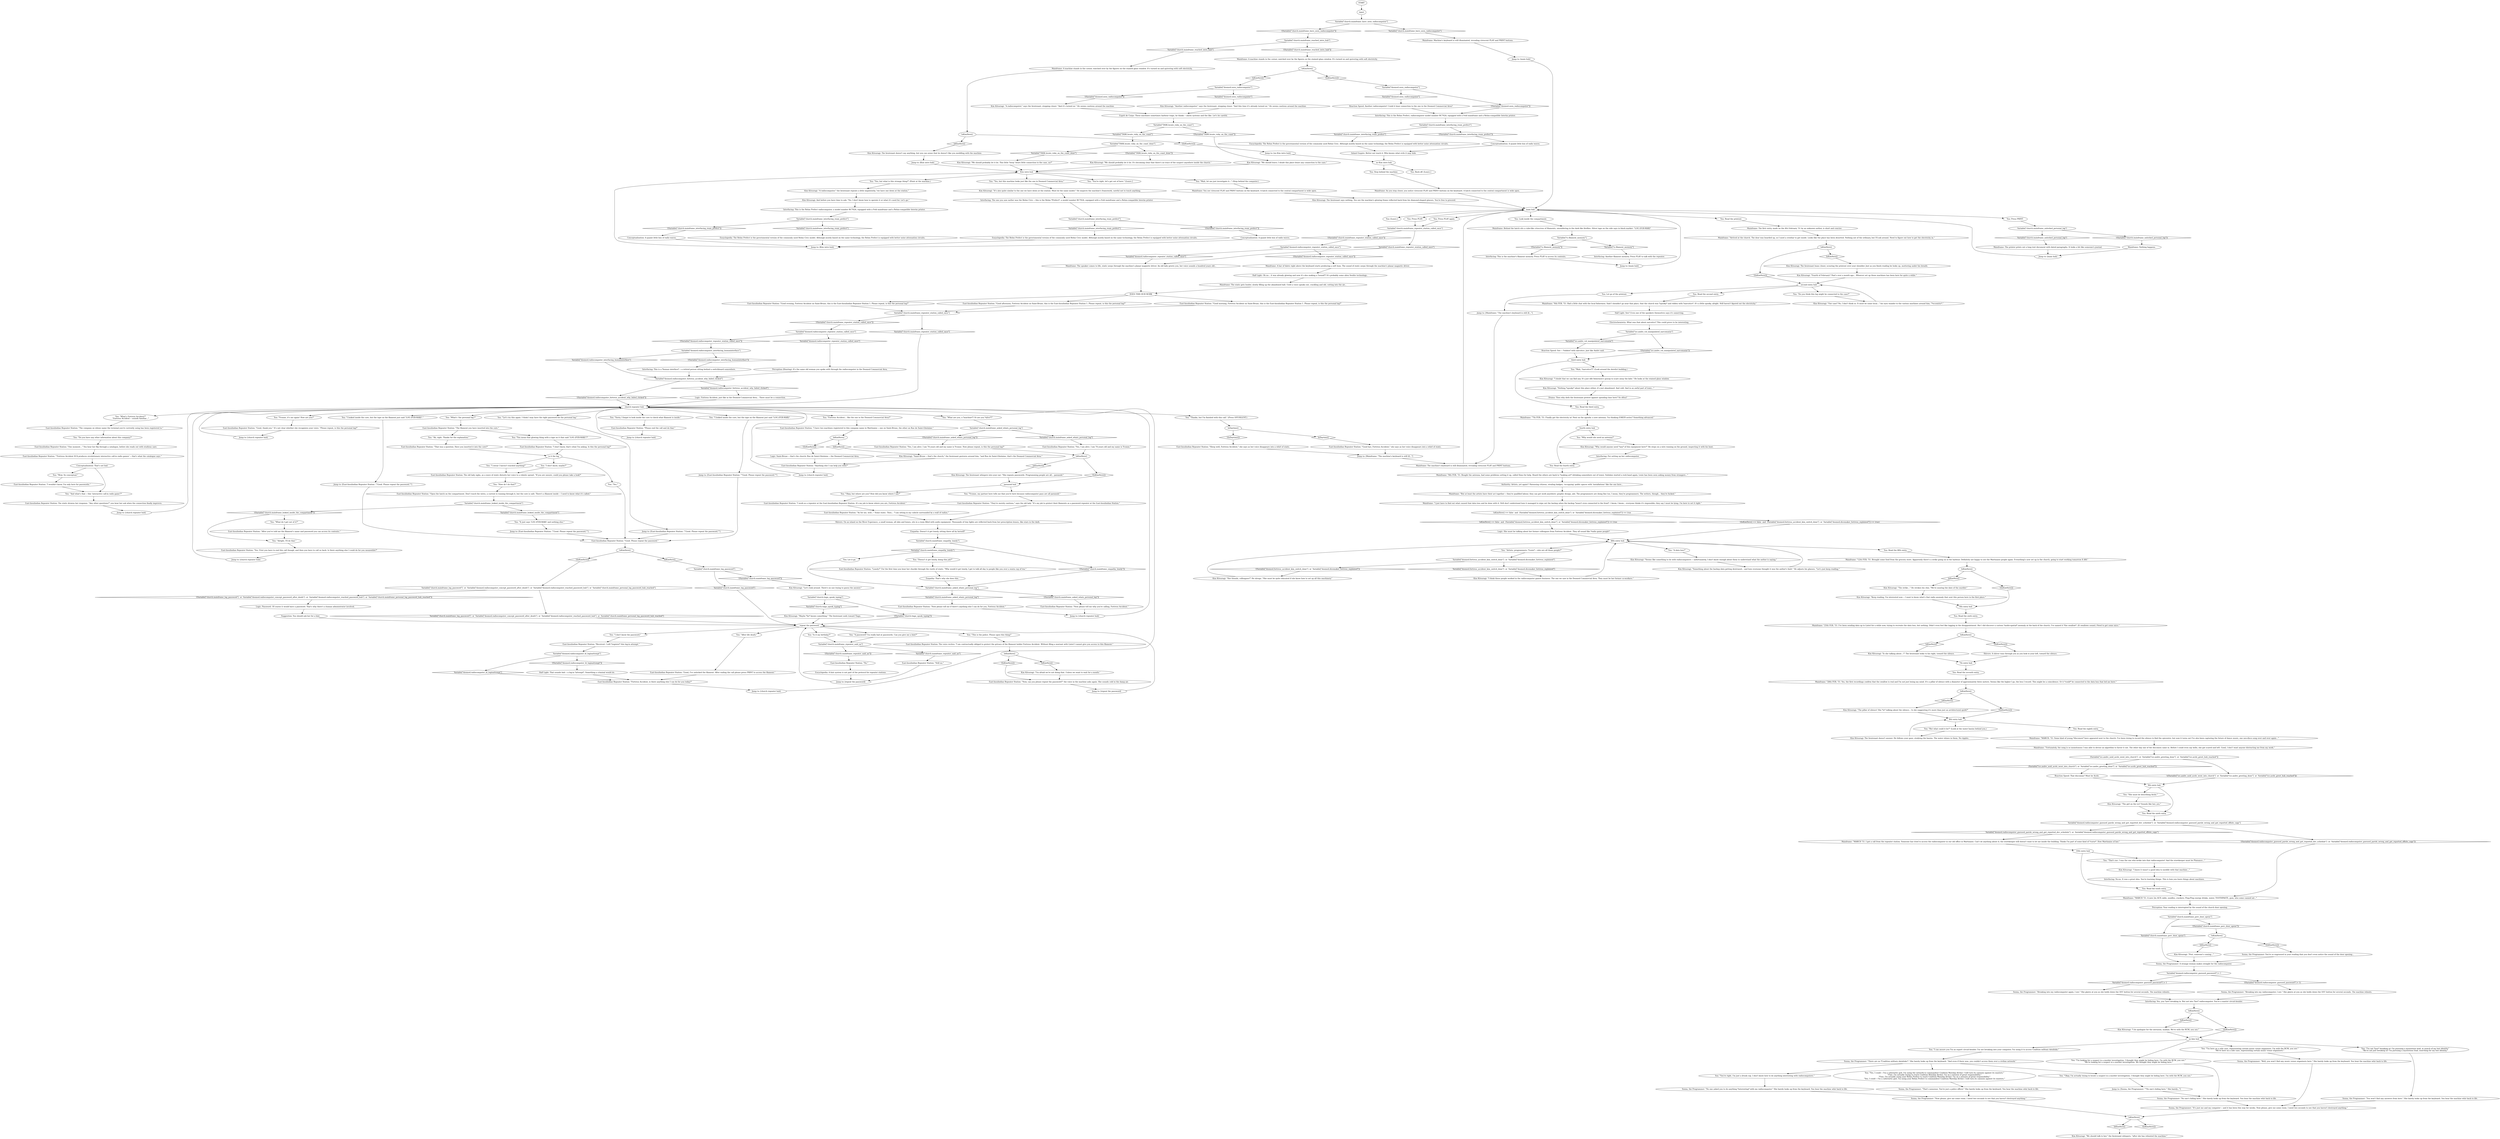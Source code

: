 # CHURCH / MAINFRAME
# Mainframe. Related to Doomed-Soona-questline related stuff.
# ==================================================
digraph G {
	  0 [label="START"];
	  1 [label="input"];
	  2 [label="Kim Kitsuragi: \"We should probably let it be. This little 'foray' bears little connection to the case, no?\""];
	  3 [label="Kim Kitsuragi: The lieutenant says nothing. You see the machine's glowing frame reflected back from his diamond-shaped glasses. You're free to proceed."];
	  4 [label="Shivers: On an island on the River Esperance, a small woman, all skin and bones, sits in a room filled with audio equipment. Thousands of tiny lights are reflected back from her prescription lenses, like stars in the dark."];
	  5 [label="You: \"I don't know the password.\""];
	  6 [label="You: \"What do I get out of it?\""];
	  7 [label="Jump to: [church repeater hub]"];
	  8 [label="You: Let go of the printout."];
	  9 [label="You: \"Do you think this log might be connected to the case?\""];
	  10 [label="Mainframe: \"6th FEB, '51: Had a little chat with the local fishermen. Said I shouldn't go near that place, that the church was *spooky* and ridden with *narcotics*. It's a little spooky, alright. Still haven't figured out the electricity.\""];
	  11 [label="Kim Kitsuragi: \"I doubt that we can find any. It's just idle fishermen's gossip to scare away the kids.\" He looks at the stained glass window."];
	  12 [label="You: Read the fifth entry."];
	  13 [label="You: \"She must be describing Acele.\""];
	  14 [label="You: Read the tenth entry."];
	  15 [label="Kim Kitsuragi: The lieutenant doesn't answer. He follows your gaze, studying the basins. The water shines in them. No ripples."];
	  16 [label="Variable[\"doomed.fortress_accident_kim_switch_done\"]  or  Variable[\"doomed.dicemaker_fortress_explained\"]"];
	  17 [label="Variable[\"doomed.fortress_accident_kim_switch_done\"]  or  Variable[\"doomed.dicemaker_fortress_explained\"]", shape=diamond];
	  18 [label="!(Variable[\"doomed.fortress_accident_kim_switch_done\"]  or  Variable[\"doomed.dicemaker_fortress_explained\"])", shape=diamond];
	  19 [label="East-Insulindian Repeater Station: \"Anything else I can help you with?\""];
	  20 [label="Jump to: [main hub]"];
	  21 [label="You: \"I can assure you I'm an expert circuit-bender. I'm not breaking into your computer, I'm using it to access Coalition military datalinks.\""];
	  22 [label="Kim intro hub"];
	  23 [label="You: \"You're right, let's get out of here.\" [Leave.]"];
	  24 [label="Jump to: [Kim intro hub]"];
	  25 [label="Encyclopedia: The Rehm Prefect is the governmental version of the commonly used Rehm Civic. Although mostly based on the same technology, the Rehm Prefect is equipped with better noise attenuation circuits."];
	  26 [label="East-Insulindian Repeater Station: \"Now please tell me why you're calling, Fortress Accident.\""];
	  27 [label="Jump to: [church repeater hub]"];
	  28 [label="East-Insulindian Repeater Station: \"After you've told me the filament's name and password you can access its contents.\""];
	  29 [label="Jump to: [repeat the password]"];
	  30 [label="Jump to: [church repeater hub]"];
	  31 [label="Jump to: [church repeater hub]"];
	  32 [label="Jump to: [East-Insulindian Repeater Station: \"\"Good. Please repeat the password.\"\"]"];
	  33 [label="You: \"Sorry, I forgot to look inside the core to check what filament is inside.\""];
	  34 [label="9th entry hub"];
	  35 [label="IsKimHere()"];
	  36 [label="IsKimHere()", shape=diamond];
	  37 [label="!(IsKimHere())", shape=diamond];
	  38 [label="Interfacing: Another filament memory. Press PLAY to talk with the repeater."];
	  39 [label="Mainframe: The machine's keyboard is still illuminated, revealing virescent PLAY and PRINT buttons."];
	  40 [label="Soona, the Programmer: \"You won't find any answers from here.\" She barely looks up from the keyboard. You hear the machine whir back to life."];
	  41 [label="Variable[\"TASK.locate_ruby_on_the_coast_done\"]"];
	  42 [label="Variable[\"TASK.locate_ruby_on_the_coast_done\"]", shape=diamond];
	  43 [label="!(Variable[\"TASK.locate_ruby_on_the_coast_done\"])", shape=diamond];
	  44 [label="Mainframe: You see virescent PLAY and PRINT buttons on the keyboard. A hatch connected to the central compartment is wide open."];
	  45 [label="Inland Empire: Better not touch it. Who knows what evils it may hide."];
	  46 [label="You: Step behind the machine."];
	  47 [label="Mainframe: A bar of fabric right above the keyboard starts producing a soft hum. The sound of static seeps through the machine's planar magnetic driver."];
	  48 [label="You: \"Yes.\""];
	  49 [label="East-Insulindian Repeater Station: The old lady sighs, as a wave of static distorts her voice to a robotic sprawl. \"If you are unsure, could you please take a look?\""];
	  50 [label="Variable[\"church.mainframe_repeater_said_no\"]"];
	  51 [label="Variable[\"church.mainframe_repeater_said_no\"]", shape=diamond];
	  52 [label="!(Variable[\"church.mainframe_repeater_said_no\"])", shape=diamond];
	  53 [label="East-Insulindian Repeater Station: \"Now please tell me if there's anything else I can do for you, Fortress Accident.\""];
	  54 [label="Jump to: [East-Insulindian Repeater Station: \"\"Good. Please repeat the password.\"\"]"];
	  55 [label="Kim Kitsuragi: The lieutenant leans closer, scouring the printout over your shoulder. Just as you finish reading he looks up, muttering under his breath:"];
	  56 [label="You: Read the sixth entry."];
	  57 [label="8th entry hub"];
	  58 [label="You: Read the ninth entry."];
	  59 [label="Interfacing: For setting up her radiocomputer."];
	  60 [label="You: Read the printout."];
	  61 [label="Conceptualization: That's not bad."];
	  62 [label="Jump to: [main hub]"];
	  63 [label="You: \"I'm here on a side case, representing certain music venue organisers. I'm with the RCM, you see.\"\n\"We're here on a side case, representing certain music venue organisers.\" "];
	  64 [label="Kim Kitsuragi: And before you have time to ask: \"No, I don't know how to operate it or what it's used for. Let's go.\""];
	  65 [label="Encyclopedia: The Rehm Prefect is the governmental version of the commonly used Rehm Civic model. Although mostly based on the same technology, the Rehm Prefect is equipped with better noise attenuation circuits."];
	  66 [label="East-Insulindian Repeater Station: \"They're merely cautious,\" says the old lady. \"It's my job to protect their filaments as a password repeater at the East-Insulindian Station.\""];
	  67 [label="You: Read the third entry."];
	  68 [label="You: Read the fourth entry."];
	  69 [label="You: Read the seventh entry."];
	  70 [label="Variable[\"church.mainframe_log_password\"]  or  Variable[\"doomed.radiocomputer_concept_password_after_death\"]  or  Variable[\"doomed.radiocomputer_reached_password_hub\"]  or  Variable[\"church.mainframe_personal_log_password_hub_reached\"]"];
	  71 [label="Variable[\"church.mainframe_log_password\"]  or  Variable[\"doomed.radiocomputer_concept_password_after_death\"]  or  Variable[\"doomed.radiocomputer_reached_password_hub\"]  or  Variable[\"church.mainframe_personal_log_password_hub_reached\"]", shape=diamond];
	  72 [label="!(Variable[\"church.mainframe_log_password\"]  or  Variable[\"doomed.radiocomputer_concept_password_after_death\"]  or  Variable[\"doomed.radiocomputer_reached_password_hub\"]  or  Variable[\"church.mainframe_personal_log_password_hub_reached\"])", shape=diamond];
	  73 [label="You: \"Yes, but this machine looks just like the one in Doomed Commercial Area.\""];
	  74 [label="Kim Kitsuragi: \"It's also quite similar to the one we have down at the station. Must be the same model.\" He inspects the machine's framework, careful not to touch anything."];
	  75 [label="Logic: Saint-Brune -- that's the church; Rue de Saint-Ghislaine -- the Doomed Commercial Area."];
	  76 [label="You: Press PRINT."];
	  77 [label="Variable[\"doomed.radiocomputer_guessed_password\"] > 1"];
	  78 [label="Variable[\"doomed.radiocomputer_guessed_password\"] > 1", shape=diamond];
	  79 [label="!(Variable[\"doomed.radiocomputer_guessed_password\"] > 1)", shape=diamond];
	  80 [label="IsKimHere()"];
	  81 [label="IsKimHere()", shape=diamond];
	  82 [label="!(IsKimHere())", shape=diamond];
	  83 [label="You: \"Yes, I could -- I'm a cybernetic god. I'm using the network to commandeer Coalition Warship Archer. I will turn its cannons against its masters.\"\n\"Fine, I'm actually trying to reach Coalition Warship Archer. I'm on a mission of great responsibility.\"\n\"Fine, I'm actually using your Rehm Prefect to reach Coalition Warship Archer. I'm on a mission of great responsibility.\"\n\"Yes, I could -- I'm a cybernetic god. I'm using your Rehm Prefect to commandeer Coalition Warship Archer. I will turn its cannons against its masters.\""];
	  84 [label="is it the log"];
	  85 [label="East-Insulindian Repeater Station: \"Yes, I am alive. I am 74 years old and my name is Yvonne.\""];
	  86 [label="East-Insulindian Repeater Station: \"One moment...\" You hear her flip through a catalogue, before she reads out with studious care:"];
	  87 [label="Mainframe: \"MARCH, '51: Some kind of young *discomen* have appeared next to the church. I've been trying to record the silence to find the epicentre, but now it turns out I've also been capturing the future of dance music, one neo-disco song over and over again...\""];
	  88 [label="You: Read the eighth entry."];
	  89 [label="Variable[\"doomed.radiocomputer_guessed_parole_wrong_and_got_reported_dev_schedule\"]  or  Variable[\"doomed.radiocomputer_guessed_parole_wrong_and_got_reported_offsite_copy\"]"];
	  90 [label="Variable[\"doomed.radiocomputer_guessed_parole_wrong_and_got_reported_dev_schedule\"]  or  Variable[\"doomed.radiocomputer_guessed_parole_wrong_and_got_reported_offsite_copy\"]", shape=diamond];
	  91 [label="!(Variable[\"doomed.radiocomputer_guessed_parole_wrong_and_got_reported_dev_schedule\"]  or  Variable[\"doomed.radiocomputer_guessed_parole_wrong_and_got_reported_offsite_copy\"])", shape=diamond];
	  92 [label="Reaction Speed: See -- *ridden* with narcotics. Just like Andre said."];
	  93 [label="Half Light: That sounds bad -- a log-in *attempt*. Something a criminal would do."];
	  94 [label="main hub"];
	  95 [label="Half Light: Oh no... it was already glowing and now it's also making a *sound*? It's probably some alien Seolite technology..."];
	  96 [label="no kim hub"];
	  97 [label="Variable[\"doomed.radiocomputer_fortress_accident_why_failed_clicked\"]"];
	  98 [label="Variable[\"doomed.radiocomputer_fortress_accident_why_failed_clicked\"]", shape=diamond];
	  99 [label="!(Variable[\"doomed.radiocomputer_fortress_accident_why_failed_clicked\"])", shape=diamond];
	  100 [label="Soona, the Programmer: \"Now please, give me some room. I need two seconds to see that you haven't destroyed anything.\""];
	  101 [label="Kim Kitsuragi: \"Another radiocomputer,\" says the lieutenant, stepping closer. \"And this time it's already turned on.\" He seems cautious around the machine."];
	  102 [label="East-Insulindian Repeater Station: \"As for me, well...\" Some static. Then... \"I am sitting in my cubicle surrounded by a wall of radios.\""];
	  103 [label="You: \"Yvonne, my partner here tells me that you're here because radiocomputer guys are all paranoid.\""];
	  104 [label="You: \"Is it my birthday?\""];
	  105 [label="East-Insulindian Repeater Station: \"Still no.\""];
	  106 [label="Jump to: [church repeater hub]"];
	  107 [label="second entry hub"];
	  108 [label="You: Read the second entry."];
	  109 [label="Kim Kitsuragi: \"Fourth of February? That's over a month ago... Whoever set up those machines has been here for quite a while.\""];
	  110 [label="fourth entry hub"];
	  111 [label="7th entry hub"];
	  112 [label="Jump to: [Mainframe: \"The machine's keyboard is still ill...\"]"];
	  113 [label="Kim Kitsuragi: \"Saint-Brune -- that's the church,\" the lieutenant gestures around him, \"and Rue de Saint-Ghislaine, that's the Doomed Commercial Area.\""];
	  114 [label="Mainframe: The printer prints out a long text document with dated paragraphs. It looks a bit like someone's journal."];
	  115 [label="Logic: Fortress Accident, just like in the Doomed Commercial Area... There must be a connection."];
	  116 [label="Soona, the Programmer: \"Breaking into my radiocomputer, I see.\" She glares at you as she holds down the OFF button for several seconds. The machine reboots."];
	  117 [label="Variable[\"doomed.seen_radiocomputer\"]"];
	  118 [label="Variable[\"doomed.seen_radiocomputer\"]", shape=diamond];
	  119 [label="!(Variable[\"doomed.seen_radiocomputer\"])", shape=diamond];
	  120 [label="East-Insulindian Repeater Station: \"The filament you have inserted into the core.\""];
	  121 [label="You: \"You mean that glowing thing with a tape on it that said \"LOG (FEB-MAR)\"?\""];
	  122 [label="East-Insulindian Repeater Station: \"Good. Please repeat the password.\""];
	  123 [label="You: \"A password? I'm really bad at passwords. Can you give me a hint?\""];
	  124 [label="East-Insulindian Repeater Station: \"No.\""];
	  125 [label="East-Insulindian Repeater Station: \"Fortress Accident, is there anything else I can do for you today?\""];
	  126 [label="You: \"Yvonne, it's me again! How are you?\""];
	  127 [label="You: \"I looked inside the core, but the tape on the filament just said \"LOG (FEB-MAR)\".\""];
	  128 [label="East-Insulindian Repeater Station: \"The company on whose name the terminal you're currently using has been registered to.\""];
	  129 [label="You: Let it go."];
	  130 [label="Kim Kitsuragi: \"The pillar of silence! She *is* talking about the silence... Is she suggesting it's more than just an architectural quirk?\""];
	  131 [label="Mainframe: \"MARCH '51: I got a call from the repeater station. Someone has tried to access the radiocomputer in our old office in Martinaise. Can't do anything about it; the storekeeper still doesn't want to let me inside the building. Thinks I'm part of some kind of *curse*. How Martinaise of her.\""];
	  132 [label="Kim Kitsuragi: \"Is she talking about...?\" The lieutenant looks to his right, toward the silence."];
	  133 [label="Variable[\"ice.andre_vol_manipulated_narcomania\"]"];
	  134 [label="Variable[\"ice.andre_vol_manipulated_narcomania\"]", shape=diamond];
	  135 [label="!(Variable[\"ice.andre_vol_manipulated_narcomania\"])", shape=diamond];
	  136 [label="Kim Kitsuragi: \"Something about the backup data getting destroyed... and how everyone thought it was the author's fault.\" He adjusts his glasses. \"Let's just keep reading.\""];
	  137 [label="IsKimHere()"];
	  138 [label="IsKimHere()", shape=diamond];
	  139 [label="!(IsKimHere())", shape=diamond];
	  140 [label="Reaction Speed: That discoman? Must be Acele."];
	  141 [label="Kim Kitsuragi: \"Psst, someone's coming...\""];
	  142 [label="East-Insulindian Repeater Station: \"Good morning, Fortress Accident on Saint-Brune, this is the East-Insulindian Repeater Station 1. Please repeat, is this the personal log?\""];
	  143 [label="You: \"Okay, I'm actually trying to locate a suspect in a murder investigation. I thought they might be hiding here. I'm with the RCM, you see.\""];
	  144 [label="Esprit de Corps: These machines sometimes harbour traps, he thinks -- alarm systems and the like. Let's be careful."];
	  145 [label="You: \"Wait, let me just investigate it...\" (Step behind the computer.)"];
	  146 [label="no Kim intro hub"];
	  147 [label="You: \"Okay, but where are you? How did you know where I am?\""];
	  148 [label="You: \"It just says 'LOG (FEB-MAR)' and nothing else.\""];
	  149 [label="Jump to: [no Kim intro hub]"];
	  150 [label="Empathy: Doesn't it get lonely, sitting there all by herself?"];
	  151 [label="Electrochemistry: What was that about narcotics? This could prove to be interesting."];
	  152 [label="Mainframe: \"28th FEB, '51: Yes, the first recordings confirm that the swallow is real and I'm not just losing my mind. It's a pillar of silence with a diameter of approximately three meters. Seems like the higher I go, the less I record. This might be a coincidence. Or it *could* be connected to the data loss that led me here.\""];
	  153 [label="Kim Kitsuragi: \"Why would anyone need *any* of this equipment here?\" He steps on a wire running on the ground, inspecting it with his boot."];
	  154 [label="You: Press PLAY again."];
	  155 [label="Jump to: [East-Insulindian Repeater Station: \"\"Good. Please repeat the password.\"\"]"];
	  156 [label="You: \"Fortress Accident... like the one in the Doomed Commercial Area?\""];
	  157 [label="East-Insulindian Repeater Station: \"I have two machines registered to this company name in Martinaise -- one on Saint-Brune, the other on Rue de Saint-Ghislaine.\""];
	  158 [label="Soona, the Programmer: \"No one asked you to do anything *interesting* with my radiocomputer.\" She barely looks up from the keyboard. You hear the machine whir back to life."];
	  159 [label="Jump to: [Soona, the Programmer: \"\"No one's hiding here.\" She barely...\"]"];
	  160 [label="Interfacing: This is the Rehm Prefect, radiocomputer model number RC7024, equipped with a Feld mainframe and a Rehm-compatible Interim printer."];
	  161 [label="Jump to: [church repeater hub]"];
	  162 [label="repeat the password"];
	  163 [label="You: \"How do I do that?\""];
	  164 [label="Variable[\"church.mainframe_looked_inside_the_compartment\"]"];
	  165 [label="Variable[\"church.mainframe_looked_inside_the_compartment\"]", shape=diamond];
	  166 [label="!(Variable[\"church.mainframe_looked_inside_the_compartment\"])", shape=diamond];
	  167 [label="East-Insulindian Repeater Station: \"Good, I've unlocked the filament. After ending the call please press PRINT to access the filament.\""];
	  168 [label="Variable[\"church.mainframe_log_password\"]"];
	  169 [label="Variable[\"church.mainframe_log_password\"]", shape=diamond];
	  170 [label="!(Variable[\"church.mainframe_log_password\"])", shape=diamond];
	  171 [label="You: \"Doesn't it get lonely, doing this job?\""];
	  172 [label="fifth entry hub"];
	  173 [label="Kim Kitsuragi: \"Her friends, colleagues?\" He shrugs. \"She must be quite educated if she knew how to set up all this machinery.\""];
	  174 [label="Conceptualization: A quaint little box of radio waves."];
	  175 [label="IsKimHere() == false  and  (Variable[\"doomed.fortress_accident_kim_switch_done\"]  or  Variable[\"doomed.dicemaker_fortress_explained\"]) == true"];
	  176 [label="IsKimHere() == false  and  (Variable[\"doomed.fortress_accident_kim_switch_done\"]  or  Variable[\"doomed.dicemaker_fortress_explained\"]) == true", shape=diamond];
	  177 [label="!(IsKimHere() == false  and  (Variable[\"doomed.fortress_accident_kim_switch_done\"]  or  Variable[\"doomed.dicemaker_fortress_explained\"]) == true)", shape=diamond];
	  178 [label="You: [Leave.]"];
	  179 [label="church repeater hub"];
	  180 [label="Interfacing: This is the machine's filament memory. Press PLAY to access its contents."];
	  181 [label="You: \"I'm not *just* breaking in! I'm pursuing a mysterious lead, in search of my lost identity.\"\n\"We're not just breaking in! I'm pursuing a mysterious lead, searching for my lost identity.\""];
	  182 [label="Mainframe: A machine stands in the corner, watched over by the figures on the stained glass window. It's turned on and quivering with soft electricity."];
	  183 [label="Kim Kitsuragi: The lieutenant whispers into your ear: \"She repeats passwords. Programming people are all... paranoid.\""];
	  184 [label="Jump to: [repeat the password]"];
	  185 [label="Jump to: [Mainframe: \"The machine's keyboard is still ill...\"]"];
	  186 [label="You: \"And what's that -- this 'interactive call-in radio game'?\""];
	  187 [label="Variable[\"church.mainframe_reached_intro_hub\"]"];
	  188 [label="Variable[\"church.mainframe_reached_intro_hub\"]", shape=diamond];
	  189 [label="!(Variable[\"church.mainframe_reached_intro_hub\"])", shape=diamond];
	  190 [label="Variable[\"church.mainframe_have_seen_radiocomputer\"]"];
	  191 [label="Variable[\"church.mainframe_have_seen_radiocomputer\"]", shape=diamond];
	  192 [label="!(Variable[\"church.mainframe_have_seen_radiocomputer\"])", shape=diamond];
	  193 [label="Mainframe: \"12th FEB, '51: Brought some food from the grocery store. Apparently there's a strike going on in the harbour. Definitely not happy to see the Martinaise people again. Everything's now set up in the church, going to start working tomorrow 8 AM.\""];
	  194 [label="IsKimHere()"];
	  195 [label="IsKimHere()", shape=diamond];
	  196 [label="!(IsKimHere())", shape=diamond];
	  197 [label="IsKimHere()"];
	  198 [label="IsKimHere()", shape=diamond];
	  199 [label="!(IsKimHere())", shape=diamond];
	  200 [label="Mainframe: The speaker comes to life, static seeps through the machine's planar magnetic driver. An old lady greets you, her voice sounds a hundred years old..."];
	  201 [label="Variable[\"church.mainframe_unlocked_personal_log\"]"];
	  202 [label="Variable[\"church.mainframe_unlocked_personal_log\"]", shape=diamond];
	  203 [label="!(Variable[\"church.mainframe_unlocked_personal_log\"])", shape=diamond];
	  204 [label="Kim Kitsuragi: \"I do apologize for the intrusion, madam. We're with the RCM, you see.\""];
	  205 [label="Kim Kitsuragi: \"We should probably let it be. It's becoming clear that there's no trace of the suspect anywhere inside the church.\""];
	  206 [label="Variable[\"TASK.locate_ruby_on_the_coast\"]"];
	  207 [label="Variable[\"TASK.locate_ruby_on_the_coast\"]", shape=diamond];
	  208 [label="!(Variable[\"TASK.locate_ruby_on_the_coast\"])", shape=diamond];
	  209 [label="Interfacing: This is the Rehm Prefect radiocomputer, a model number RC7024, equipped with a Feld mainframe and a Rehm-compatible Interim printer."];
	  210 [label="You: \"I don't know, maybe?\""];
	  211 [label="East-Insulindian Repeater Station: \"Now, can you please repeat the password?\" the voice in the machine asks again. She sounds cold in the damp air."];
	  212 [label="Variable[\"church.mainframe_asked_whats_personal_log\"]"];
	  213 [label="Variable[\"church.mainframe_asked_whats_personal_log\"]", shape=diamond];
	  214 [label="!(Variable[\"church.mainframe_asked_whats_personal_log\"])", shape=diamond];
	  215 [label="Mainframe: Machine's keyboard is still illuminated, revealing virescent PLAY and PRINT buttons."];
	  216 [label="You: \"That's me. I was the one who broke into that radiocomputer! And the storekeeper must be Plaisance...\""];
	  217 [label="Mainframe: \"Arrived at the church. The door was boarded up, so I used a crowbar to get inside. Looks like the place has been deserted. Nothing out of the ordinary, but I'll ask around. Need to figure out how to get the electricity in.\""];
	  218 [label="East-Insulindian Repeater Station: \"I wouldn't know, I'm only here for passwords.\""];
	  219 [label="You: Press PLAY."];
	  220 [label="Soona, the Programmer: A strange woman makes straight for the radiocomputer."];
	  221 [label="Perception: Your reading is interrupted by the sound of the church door opening."];
	  222 [label="You: \"I'm looking for a suspect in a murder investigation. I thought they might be hiding here. I'm with the RCM, you see.\"\n\"We're looking for a suspect in a murder investigation. We thought they might be hiding here.\""];
	  223 [label="Soona, the Programmer: \"Well, you won't find any music venue organisers here.\" She barely looks up from the keyboard. You hear the machine whir back to life."];
	  224 [label="Interfacing: Yes, you *are* breaking in. But not into *her* radiocomputer. You're a master circuit-bender."];
	  225 [label="Soona, the Programmer: \"There are no *Coalition military datalinks*.\" She barely looks up from the keyboard. \"And even if there was, you couldn't access them over a civilian network.\""];
	  226 [label="You: \"You're right, I'm just a drunk cop. I don't know how to do anything interesting with radiocomputers.\""];
	  227 [label="Soona, the Programmer: \"That's nonsense. You're just a police officer.\" She barely looks up from the keyboard. You hear the machine whir back to life."];
	  228 [label="Conceptualization: A quaint little box of radio waves."];
	  229 [label="You: \"Ah, right. Thanks for the explanation.\""];
	  230 [label="East-Insulindian Repeater Station: The static drowns her response. \"Any other questions?\" you hear her ask when the connection finally improves."];
	  231 [label="Jump to: [main hub]"];
	  232 [label="Kim Kitsuragi: \"The girl on the ice? Sounds like her, yes.\""];
	  233 [label="Interfacing: No-no. It was a great idea. You're learning things. This is how you learn things about machines."];
	  234 [label="Interfacing: This is a *human interface* -- a retired person sitting behind a switchboard somewhere."];
	  235 [label="Empathy: That's why she does this."];
	  236 [label="Soona, the Programmer: You're so engrossed in your reading that you don't even notice the sound of the door opening..."];
	  237 [label="Variable[\"church.mainframe_interfacing_ream_prefect\"]"];
	  238 [label="Variable[\"church.mainframe_interfacing_ream_prefect\"]", shape=diamond];
	  239 [label="!(Variable[\"church.mainframe_interfacing_ream_prefect\"])", shape=diamond];
	  240 [label="IsDaytime()"];
	  241 [label="IsDaytime()", shape=diamond];
	  242 [label="!(IsDaytime())", shape=diamond];
	  243 [label="You: \"This is the police. Please open this thing!\""];
	  244 [label="East-Insulindian Repeater Station: The voice recites: \"I am contractually obliged to protect the privacy of the filament holder Fortress Accident. Without filing a warrant with Lintel I cannot give you access to this filament.\""];
	  245 [label="Kim Kitsuragi: \"Let's look around. There's no use trying to guess the answer.\""];
	  246 [label="Authority: Artists, yet again!! Harassing citizens, stealing badges, 'occupying' public spaces with 'installations' like the one here..."];
	  247 [label="Kim Kitsuragi: \"The strike...\" He strokes his chin. \"We're nearing the date of the murder.\""];
	  248 [label="You: \"Why would she need an antenna?\""];
	  249 [label="Kim Kitsuragi: \"Keep reading, I'm interested now -- I want to know what's that radio anomaly that sent this person here in the first place.\""];
	  250 [label="Encyclopedia: A hint system is not part of the protocol for repeater stations."];
	  251 [label="Variable[\"doomed.radiocomputer_repeater_station_called_once\"]"];
	  252 [label="Variable[\"doomed.radiocomputer_repeater_station_called_once\"]", shape=diamond];
	  253 [label="!(Variable[\"doomed.radiocomputer_repeater_station_called_once\"])", shape=diamond];
	  254 [label="IsKimHere()"];
	  255 [label="IsKimHere()", shape=diamond];
	  256 [label="!(IsKimHere())", shape=diamond];
	  257 [label="East-Insulindian Repeater Station: \"Good evening, Fortress Accident on Saint-Brune, this is the East-Insulindian Repeater Station 1. Please repeat, is this the personal log?\""];
	  258 [label="DOES THIS HUB WORK"];
	  259 [label="Variable[\"doomed.radiocomputer_repeater_station_called_once\"]"];
	  260 [label="Variable[\"doomed.radiocomputer_repeater_station_called_once\"]", shape=diamond];
	  261 [label="!(Variable[\"doomed.radiocomputer_repeater_station_called_once\"])", shape=diamond];
	  262 [label="Variable[\"church.mainframe_interfacing_ream_prefect\"]"];
	  263 [label="Variable[\"church.mainframe_interfacing_ream_prefect\"]", shape=diamond];
	  264 [label="!(Variable[\"church.mainframe_interfacing_ream_prefect\"])", shape=diamond];
	  265 [label="You: \"I swear I haven't touched anything!\""];
	  266 [label="You: \"Alright, I'll do that.\""];
	  267 [label="East-Insulindian Repeater Station: \"Good bye, Fortress Accident,\" she says as her voice disappears into a whirl of static."];
	  268 [label="East-Insulindian Repeater Station: \"Good, thank you.\" It's not clear whether she recognizes your voice. \"Please repeat, is this the personal log?\""];
	  269 [label="Kim Kitsuragi: \"I'm afraid we're not doing that. Unless we want to wait for a month.\""];
	  270 [label="You: \"What's Fortress Accident?\"\n\"Fortress Accident -- sounds familiar...\""];
	  271 [label="Kim Kitsuragi: \"Maybe *he* knows something.\" The lieutenant nods toward Tiago."];
	  272 [label="Mainframe: A machine stands in the corner, watched over by the figures on the stained glass window. It's turned on and quivering with soft electricity."];
	  273 [label="Jump to: [Kim intro hub]"];
	  274 [label="Jump to: [East-Insulindian Repeater Station: \"\"Good. Please repeat the password.\"\"]"];
	  275 [label="Variable[\"church.mainframe_interfacing_ream_prefect\"]"];
	  276 [label="Variable[\"church.mainframe_interfacing_ream_prefect\"]", shape=diamond];
	  277 [label="!(Variable[\"church.mainframe_interfacing_ream_prefect\"])", shape=diamond];
	  278 [label="Perception (Hearing): It's the same old woman you spoke with through the radiocomputer in the Doomed Commercial Area."];
	  279 [label="Mainframe: The static gets louder, slowly filling up the abandoned hall. Until a voice speaks out, crackling and old, cutting into the air..."];
	  280 [label="Soona, the Programmer: \"It's just me and my computer -- and it has been this way for weeks. Now please, give me some room. I need two seconds to see that you haven't destroyed anything.\""];
	  281 [label="Kim Kitsuragi: \"A radiocomputer,\" says the lieutenant, stepping closer. \"And it's turned on.\" He seems cautious around the machine."];
	  282 [label="East-Insulindian Repeater Station: \"Open the hatch on the compartment. Don't touch the wires, a current is running through it, but the core is safe. There's a filament inside -- I need to know what it's called.\""];
	  283 [label="You: \"Wow. So conceptual.\""];
	  284 [label="Kim Kitsuragi: The lieutenant doesn't say anything, but you can sense that he doesn't like you meddling with the machine."];
	  285 [label="Variable[\"church.mainframe_empathy_lonely\"]"];
	  286 [label="Variable[\"church.mainframe_empathy_lonely\"]", shape=diamond];
	  287 [label="!(Variable[\"church.mainframe_empathy_lonely\"])", shape=diamond];
	  288 [label="You: \"Artists, programmers, *Lexie* -- who are all those people?\""];
	  289 [label="You: \"A data loss?\""];
	  290 [label="10th entry hub"];
	  291 [label="Variable[\"church.mainframe_repeater_station_called_once\"]"];
	  292 [label="Variable[\"church.mainframe_repeater_station_called_once\"]", shape=diamond];
	  293 [label="!(Variable[\"church.mainframe_repeater_station_called_once\"])", shape=diamond];
	  294 [label="Encyclopedia: The Rehm Prefect is the governmental version of the commonly used Rehm Civic model. Although mostly based on the same technology, the Rehm Prefect is equipped with better noise attenuation circuits."];
	  295 [label="Logic: She must be talking about her former colleagues from Fortress Accident. They all sound like *radio game people*."];
	  296 [label="Shivers: A shiver runs through you as you look to your left, toward the silence."];
	  297 [label="Variable[\"church.mainframe_perc_door_opens\"]"];
	  298 [label="Variable[\"church.mainframe_perc_door_opens\"]", shape=diamond];
	  299 [label="!(Variable[\"church.mainframe_perc_door_opens\"])", shape=diamond];
	  300 [label="East-Insulindian Repeater Station: \"Good afternoon, Fortress Accident on Saint-Brune, this is the East-Insulindian Repeater Station 1. Please repeat, is this the personal log?\""];
	  301 [label="Kim Kitsuragi: \"We should leave; I doubt this place bears any connection to the case.\""];
	  302 [label="Conceptualization: A quaint little box of radio waves."];
	  303 [label="East-Insulindian Repeater Station: \"Yes, I am alive. I am 74 years old and my name is Yvonne. Now please repeat, is this the personal log?\""];
	  304 [label="IsKimHere()"];
	  305 [label="IsKimHere()", shape=diamond];
	  306 [label="!(IsKimHere())", shape=diamond];
	  307 [label="paranoid hub"];
	  308 [label="East-Insulindian Repeater Station: \"Yes. First you have to end this call though, and then you have to call us back. Is there anything else I could do for you meanwhile?\""];
	  309 [label="You: \"Let's try this again. I think I may have the right password for the personal log.\""];
	  310 [label="Variable[\"church.tiago_spook_typing\"]"];
	  311 [label="Variable[\"church.tiago_spook_typing\"]", shape=diamond];
	  312 [label="!(Variable[\"church.tiago_spook_typing\"])", shape=diamond];
	  313 [label="East-Insulindian Repeater Station: \"Please end the call and do that.\""];
	  314 [label="Kim Kitsuragi: \"Seems like something to do with radiocomputers -- unfortunately, I don't know enough about them to understand what the author is saying.\""];
	  315 [label="Mainframe: \"25th FEB, '51: I've been sending data up to Lintel for a while now, trying to recreate the data loss, but nothing. Didn't even feel like logging in the disappointment. But I did discover a curious *audio-spatial* anomaly at the back of the church. I've named it *the swallow*. (It swallows sound.) Need to get some mics.\""];
	  316 [label="Kim Kitsuragi: \"I think these people worked in the radiocomputer games business. The one we saw in the Doomed Commercial Area. They must be her former co-workers.\""];
	  317 [label="You: Look inside the compartment."];
	  318 [label="Mainframe: Nothing happens."];
	  319 [label="IsKimHere()"];
	  320 [label="IsKimHere()", shape=diamond];
	  321 [label="!(IsKimHere())", shape=diamond];
	  322 [label="Variable[\"doomed.seen_radiocomputer\"]"];
	  323 [label="Variable[\"doomed.seen_radiocomputer\"]", shape=diamond];
	  324 [label="!(Variable[\"doomed.seen_radiocomputer\"])", shape=diamond];
	  325 [label="East-Insulindian Repeater Station: \"That was a question. Have you inserted it into the core?\""];
	  326 [label="East-Insulindian Repeater Station: \"Sleep well, Fortress Accident,\" she says as her voice disappears into a whirl of static."];
	  327 [label="You: \"I looked inside the core, but the tape on the filament just said \"LOG (FEB-MAR)\"."];
	  328 [label="Kim Kitsuragi: \"Our case? No, I don't think so. It must be some local...\" his eyes wander to the various machines around him, \"*eccentric*.\""];
	  329 [label="You: \"Wait, *narcotics*?\" (Look around the derelict building.)"];
	  330 [label="Mainframe: \"Fortunately, the song is so monotonous I was able to devise an algorithm to factor it out. The other day one of the discomen came in. Before I could even say hello, she got scared and left. Good, I don't want anyone distracting me from my work.\""];
	  331 [label="IsKimHere()"];
	  332 [label="IsKimHere()", shape=diamond];
	  333 [label="!(IsKimHere())", shape=diamond];
	  334 [label="You: \"But what could it be?\" (Look at the water basins behind you.)"];
	  335 [label="Kim Kitsuragi: \"I knew it wasn't a good idea to meddle with that machine...\""];
	  336 [label="Variable[\"doomed.radiocomputer_interfacing_humaninterface\"]"];
	  337 [label="Variable[\"doomed.radiocomputer_interfacing_humaninterface\"]", shape=diamond];
	  338 [label="!(Variable[\"doomed.radiocomputer_interfacing_humaninterface\"])", shape=diamond];
	  339 [label="You: \"Thanks, but I'm finished with this call.\" (Press OFF/SILENT.)"];
	  340 [label="Variable[\"tc.filament_memory\"]"];
	  341 [label="Variable[\"tc.filament_memory\"]", shape=diamond];
	  342 [label="!(Variable[\"tc.filament_memory\"])", shape=diamond];
	  343 [label="Soona, the Programmer: \"Breaking into my radiocomputer again, I see.\" She glares at you as she holds down the OFF button for several seconds. The machine reboots."];
	  344 [label="You: \"Yes, but what is this strange thing?\" (Point at the machine.)"];
	  345 [label="East-Insulindian Repeater Station: \"I don't know, that's what I'm asking. Is this the personal log?\""];
	  346 [label="You: \"Do you have any other information about this company?\""];
	  347 [label="East-Insulindian Repeater Station: \"'Fortress Accident SCA produces revolutionary interactive call-in radio games' -- that's what the catalogue says.\""];
	  348 [label="Variable[\"church.mainframe_asked_whats_personal_log\"]"];
	  349 [label="Variable[\"church.mainframe_asked_whats_personal_log\"]", shape=diamond];
	  350 [label="!(Variable[\"church.mainframe_asked_whats_personal_log\"])", shape=diamond];
	  351 [label="third entry hub"];
	  352 [label="6th entry hub"];
	  353 [label="Mainframe: \"MARCH '51: A new 2m AUX cable, noodles, crackers, Ping-Ping energy drinks, water, TOOTHPASTE, gum, also some canned air...\""];
	  354 [label="Drama: Then why doth the lieutenant protest against spending time here? So often?"];
	  355 [label="Logic: Password. Of course it would have a password. That's why there's a human administrator involved."];
	  356 [label="Suggestion: You should ask her for a hint."];
	  357 [label="Variable[\"doomed.radiocomputer_hl_loginattempt\"]"];
	  358 [label="Variable[\"doomed.radiocomputer_hl_loginattempt\"]", shape=diamond];
	  359 [label="!(Variable[\"doomed.radiocomputer_hl_loginattempt\"])", shape=diamond];
	  360 [label="Jump to: [church repeater hub]"];
	  361 [label="(Variable[\"ice.andre_noid_acele_went_into_church\"]  or  Variable[\"ice.andre_greeting_done\"]  or  Variable[\"ice.acele_greet_hub_reached\"])"];
	  362 [label="(Variable[\"ice.andre_noid_acele_went_into_church\"]  or  Variable[\"ice.andre_greeting_done\"]  or  Variable[\"ice.acele_greet_hub_reached\"])", shape=diamond];
	  363 [label="!((Variable[\"ice.andre_noid_acele_went_into_church\"]  or  Variable[\"ice.andre_greeting_done\"]  or  Variable[\"ice.acele_greet_hub_reached\"]))", shape=diamond];
	  364 [label="Mainframe: Behind the hatch sits a cube-like crisscross of filaments, smouldering in the dark like fireflies. Silver tape on the side says in black marker: \"LOG (FEB-MAR)\"."];
	  365 [label="Soona, the Programmer: \"No one's hiding here.\" She barely looks up from the keyboard. You hear the machine whir back to life."];
	  366 [label="Variable[\"church.mainframe_repeater_station_called_once\"]"];
	  367 [label="Variable[\"church.mainframe_repeater_station_called_once\"]", shape=diamond];
	  368 [label="!(Variable[\"church.mainframe_repeater_station_called_once\"])", shape=diamond];
	  369 [label="Kim Kitsuragi: \"A radiocomputer,\" the lieutenant repeats a little impatiently, \"we have one down at the station.\""];
	  370 [label="Reaction Speed: Another radiocomputer! Could it bear connection to the one in the Doomed Commercial Area?"];
	  371 [label="You: Back off. [Leave.]"];
	  372 [label="Mainframe: As you step closer, you notice virescent PLAY and PRINT buttons on the keyboard. A hatch connected to the central compartment is wide open."];
	  373 [label="You: \"What's 'the personal log'?\""];
	  374 [label="East-Insulindian Repeater Station: \"Received. I will *register* this log-in attempt.\""];
	  375 [label="You: \"After life death.\""];
	  376 [label="IsKimHere()"];
	  377 [label="IsKimHere()", shape=diamond];
	  378 [label="!(IsKimHere())", shape=diamond];
	  379 [label="Mainframe: The first entry, made on the 4th February '51 by an unknown author, is short and concise:"];
	  380 [label="Kim Kitsuragi: \"Nothing *spooky* about this place either, it's just abandoned. And cold. And in an awful part of town...\""];
	  381 [label="Mainframe: \"But at least the artists have their act together -- they're qualified labour, they can get work anywhere: graphic design, ads. The programmers are doing fine too, I mean, they're programmers. The writers, though... they're fucked.\""];
	  383 [label="You: \"What are you, a *machine*? Or are you *alive*?\""];
	  384 [label="East-Insulindian Repeater Station: \"I work as a repeater at the East-Insulindian Repeater Station. It's my job to know where you are, Fortress Accident.\""];
	  385 [label="IsKimHere()"];
	  386 [label="IsKimHere()", shape=diamond];
	  387 [label="!(IsKimHere())", shape=diamond];
	  388 [label="East-Insulindian Repeater Station: \"Lonely?\" For the first time you hear her chuckle through the rustle of static. \"Why would it get lonely, I get to talk all day to people like you over a warm cup of tea.\""];
	  389 [label="IsKimHere()"];
	  390 [label="IsKimHere()", shape=diamond];
	  391 [label="!(IsKimHere())", shape=diamond];
	  392 [label="Half Light: See? Even one of the spookers themselves says it's unnerving."];
	  393 [label="Mainframe: \"7th FEB, '51: Finally got the electricity in! Next on the agenda: a new antenna. I'm thinking ESKER series? Something advanced.\""];
	  394 [label="Mainframe: \"8th FEB, '51: Bought the antenna, had some problems setting it up, called Simo for help. Heard the others are back to *making art* (drinking somewhere out of town). Sulisław started a rock band again, Lexie has been seen asking money from strangers...\""];
	  395 [label="Mainframe: \"I just have to find out what caused that data loss and be done with it. Still don't understand how it managed to wipe out the backup when the backup *wasn't even connected to the front*. I know, I know... everyone thinks it's impossible; they say I must be lying. I'm here to set it right.\""];
	  396 [label="IsKimHere()"];
	  397 [label="IsKimHere()", shape=diamond];
	  398 [label="!(IsKimHere())", shape=diamond];
	  399 [label="Kim Kitsuragi: \"We should talk to her,\" the lieutenant whispers, \"after she has rebooted the machine.\""];
	  400 [label="Interfacing: The one you saw earlier was the Rehm Civic -- this is the Rehm *Prefect*, a model number RC7024, equipped with a Feld mainframe and a Rehm-compatible Interim printer."];
	  0 -> 1
	  1 -> 190
	  2 -> 22
	  3 -> 94
	  4 -> 150
	  5 -> 374
	  6 -> 28
	  7 -> 179
	  8 -> 112
	  9 -> 328
	  10 -> 392
	  11 -> 380
	  12 -> 193
	  13 -> 232
	  14 -> 353
	  15 -> 57
	  16 -> 17
	  16 -> 18
	  17 -> 316
	  18 -> 173
	  19 -> 360
	  20 -> 94
	  21 -> 225
	  22 -> 344
	  22 -> 73
	  22 -> 145
	  22 -> 23
	  24 -> 22
	  25 -> 45
	  26 -> 161
	  27 -> 179
	  28 -> 266
	  29 -> 162
	  30 -> 179
	  31 -> 179
	  32 -> 122
	  33 -> 313
	  34 -> 58
	  34 -> 13
	  35 -> 36
	  35 -> 37
	  36 -> 399
	  38 -> 20
	  39 -> 94
	  40 -> 280
	  41 -> 42
	  41 -> 43
	  42 -> 2
	  43 -> 205
	  44 -> 3
	  45 -> 146
	  46 -> 372
	  47 -> 95
	  48 -> 122
	  49 -> 163
	  50 -> 51
	  50 -> 52
	  51 -> 105
	  52 -> 124
	  53 -> 161
	  54 -> 122
	  55 -> 109
	  56 -> 315
	  57 -> 88
	  57 -> 334
	  58 -> 89
	  59 -> 68
	  60 -> 379
	  61 -> 186
	  61 -> 283
	  62 -> 94
	  63 -> 223
	  64 -> 209
	  65 -> 24
	  66 -> 4
	  67 -> 393
	  68 -> 394
	  69 -> 152
	  70 -> 72
	  70 -> 71
	  71 -> 162
	  72 -> 355
	  73 -> 74
	  74 -> 400
	  75 -> 19
	  76 -> 201
	  77 -> 78
	  77 -> 79
	  78 -> 343
	  79 -> 116
	  80 -> 81
	  80 -> 82
	  81 -> 204
	  82 -> 96
	  83 -> 227
	  84 -> 48
	  84 -> 265
	  84 -> 210
	  85 -> 304
	  86 -> 347
	  87 -> 330
	  88 -> 87
	  89 -> 90
	  89 -> 91
	  90 -> 131
	  91 -> 353
	  92 -> 351
	  93 -> 125
	  94 -> 76
	  94 -> 178
	  94 -> 154
	  94 -> 219
	  94 -> 60
	  94 -> 317
	  95 -> 279
	  96 -> 181
	  96 -> 21
	  96 -> 222
	  96 -> 63
	  97 -> 98
	  97 -> 99
	  98 -> 115
	  99 -> 179
	  100 -> 35
	  101 -> 144
	  102 -> 4
	  103 -> 66
	  104 -> 50
	  105 -> 184
	  106 -> 179
	  107 -> 8
	  107 -> 9
	  107 -> 108
	  108 -> 10
	  109 -> 107
	  110 -> 248
	  110 -> 68
	  111 -> 69
	  112 -> 39
	  113 -> 19
	  114 -> 62
	  115 -> 179
	  116 -> 224
	  117 -> 118
	  117 -> 119
	  118 -> 101
	  119 -> 281
	  120 -> 121
	  120 -> 229
	  121 -> 345
	  122 -> 197
	  123 -> 50
	  124 -> 250
	  125 -> 27
	  126 -> 268
	  127 -> 155
	  128 -> 346
	  129 -> 212
	  130 -> 57
	  131 -> 290
	  132 -> 111
	  133 -> 134
	  133 -> 135
	  134 -> 92
	  135 -> 351
	  136 -> 172
	  137 -> 138
	  137 -> 139
	  138 -> 113
	  139 -> 75
	  140 -> 34
	  141 -> 220
	  142 -> 291
	  143 -> 159
	  144 -> 206
	  145 -> 44
	  146 -> 371
	  146 -> 46
	  147 -> 384
	  148 -> 274
	  149 -> 146
	  150 -> 285
	  151 -> 133
	  152 -> 331
	  153 -> 59
	  154 -> 366
	  155 -> 122
	  156 -> 157
	  157 -> 137
	  158 -> 100
	  159 -> 365
	  160 -> 262
	  161 -> 179
	  162 -> 5
	  162 -> 104
	  162 -> 243
	  162 -> 375
	  162 -> 123
	  163 -> 282
	  164 -> 165
	  164 -> 166
	  165 -> 148
	  166 -> 266
	  166 -> 6
	  167 -> 125
	  168 -> 169
	  168 -> 170
	  169 -> 162
	  170 -> 245
	  171 -> 388
	  172 -> 288
	  172 -> 289
	  172 -> 12
	  173 -> 172
	  174 -> 24
	  175 -> 176
	  175 -> 177
	  176 -> 295
	  177 -> 172
	  179 -> 33
	  179 -> 327
	  179 -> 383
	  179 -> 270
	  179 -> 339
	  179 -> 309
	  179 -> 373
	  179 -> 156
	  179 -> 126
	  179 -> 127
	  180 -> 20
	  181 -> 40
	  182 -> 319
	  183 -> 307
	  184 -> 162
	  185 -> 39
	  186 -> 230
	  187 -> 188
	  187 -> 189
	  188 -> 272
	  189 -> 182
	  190 -> 192
	  190 -> 191
	  191 -> 215
	  192 -> 187
	  193 -> 396
	  194 -> 195
	  194 -> 196
	  195 -> 132
	  196 -> 296
	  197 -> 198
	  197 -> 199
	  198 -> 168
	  199 -> 70
	  200 -> 258
	  201 -> 202
	  201 -> 203
	  202 -> 114
	  203 -> 318
	  204 -> 96
	  205 -> 22
	  206 -> 208
	  206 -> 207
	  207 -> 41
	  208 -> 301
	  209 -> 237
	  210 -> 49
	  211 -> 29
	  212 -> 213
	  212 -> 214
	  213 -> 53
	  214 -> 26
	  215 -> 231
	  216 -> 335
	  217 -> 389
	  218 -> 186
	  219 -> 366
	  220 -> 77
	  221 -> 297
	  222 -> 365
	  223 -> 280
	  224 -> 80
	  225 -> 226
	  225 -> 83
	  225 -> 143
	  226 -> 158
	  227 -> 100
	  228 -> 24
	  229 -> 325
	  230 -> 30
	  231 -> 94
	  232 -> 58
	  233 -> 14
	  234 -> 97
	  235 -> 212
	  236 -> 220
	  237 -> 238
	  237 -> 239
	  238 -> 65
	  239 -> 228
	  240 -> 241
	  240 -> 242
	  241 -> 267
	  242 -> 326
	  243 -> 244
	  244 -> 385
	  245 -> 310
	  246 -> 381
	  247 -> 249
	  248 -> 153
	  249 -> 352
	  250 -> 184
	  251 -> 252
	  251 -> 253
	  252 -> 200
	  253 -> 47
	  254 -> 256
	  254 -> 255
	  255 -> 141
	  256 -> 236
	  257 -> 291
	  258 -> 257
	  258 -> 300
	  258 -> 142
	  259 -> 260
	  259 -> 261
	  260 -> 278
	  261 -> 336
	  262 -> 264
	  262 -> 263
	  263 -> 25
	  264 -> 302
	  265 -> 49
	  266 -> 308
	  267 -> 185
	  268 -> 31
	  269 -> 211
	  270 -> 128
	  271 -> 162
	  272 -> 376
	  273 -> 22
	  274 -> 122
	  275 -> 276
	  275 -> 277
	  276 -> 294
	  277 -> 174
	  278 -> 97
	  279 -> 258
	  280 -> 35
	  281 -> 144
	  282 -> 164
	  283 -> 218
	  284 -> 273
	  285 -> 286
	  285 -> 287
	  286 -> 129
	  286 -> 171
	  287 -> 212
	  288 -> 16
	  289 -> 314
	  290 -> 216
	  290 -> 14
	  291 -> 292
	  291 -> 293
	  292 -> 179
	  293 -> 259
	  294 -> 24
	  295 -> 172
	  296 -> 111
	  297 -> 298
	  297 -> 299
	  298 -> 220
	  299 -> 254
	  300 -> 291
	  301 -> 22
	  302 -> 45
	  303 -> 304
	  304 -> 305
	  304 -> 306
	  305 -> 183
	  306 -> 307
	  307 -> 147
	  307 -> 103
	  308 -> 106
	  309 -> 32
	  310 -> 312
	  310 -> 311
	  311 -> 271
	  312 -> 162
	  313 -> 7
	  314 -> 136
	  315 -> 194
	  316 -> 172
	  317 -> 364
	  318 -> 62
	  319 -> 320
	  319 -> 321
	  320 -> 117
	  321 -> 322
	  322 -> 323
	  322 -> 324
	  323 -> 370
	  324 -> 160
	  325 -> 84
	  326 -> 185
	  327 -> 54
	  328 -> 107
	  329 -> 11
	  330 -> 361
	  331 -> 332
	  331 -> 333
	  332 -> 130
	  333 -> 57
	  334 -> 15
	  335 -> 233
	  336 -> 337
	  336 -> 338
	  337 -> 97
	  338 -> 234
	  339 -> 240
	  340 -> 341
	  340 -> 342
	  341 -> 38
	  342 -> 180
	  343 -> 224
	  344 -> 369
	  345 -> 84
	  346 -> 86
	  347 -> 61
	  348 -> 349
	  348 -> 350
	  349 -> 85
	  350 -> 303
	  351 -> 329
	  351 -> 67
	  352 -> 56
	  353 -> 221
	  354 -> 67
	  355 -> 356
	  356 -> 162
	  357 -> 358
	  357 -> 359
	  358 -> 125
	  359 -> 93
	  360 -> 179
	  361 -> 362
	  361 -> 363
	  362 -> 140
	  363 -> 34
	  364 -> 340
	  365 -> 280
	  366 -> 368
	  366 -> 367
	  367 -> 200
	  368 -> 251
	  369 -> 64
	  370 -> 160
	  372 -> 94
	  373 -> 120
	  374 -> 357
	  375 -> 167
	  376 -> 377
	  376 -> 378
	  377 -> 284
	  378 -> 149
	  379 -> 217
	  380 -> 354
	  381 -> 395
	  383 -> 348
	  384 -> 102
	  385 -> 386
	  385 -> 387
	  386 -> 269
	  387 -> 211
	  388 -> 235
	  389 -> 390
	  389 -> 391
	  390 -> 55
	  391 -> 107
	  392 -> 151
	  393 -> 110
	  394 -> 246
	  395 -> 175
	  396 -> 397
	  396 -> 398
	  397 -> 247
	  398 -> 352
	  400 -> 275
}

